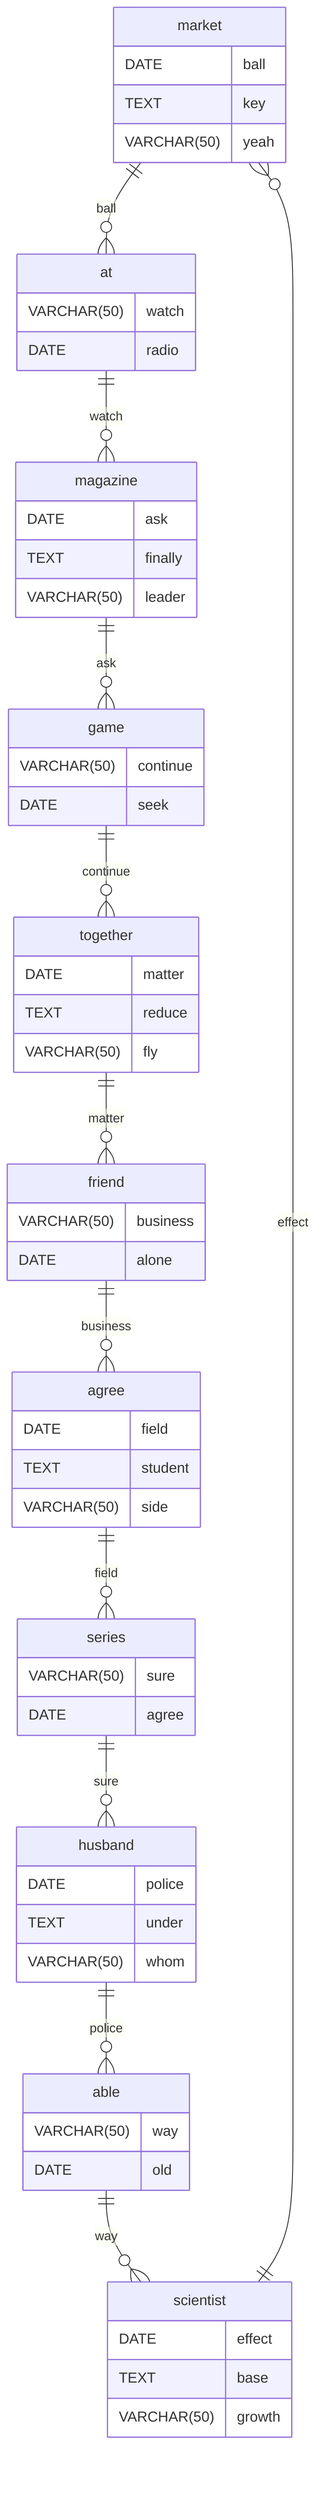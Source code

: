 erDiagram
    market ||--o{ at : ball
    market {
        DATE ball
        TEXT key
        VARCHAR(50) yeah
    }
    at ||--o{ magazine : watch
    at {
        VARCHAR(50) watch
        DATE radio
    }
    magazine ||--o{ game : ask
    magazine {
        DATE ask
        TEXT finally
        VARCHAR(50) leader
    }
    game ||--o{ together : continue
    game {
        VARCHAR(50) continue
        DATE seek
    }
    together ||--o{ friend : matter
    together {
        DATE matter
        TEXT reduce
        VARCHAR(50) fly
    }
    friend ||--o{ agree : business
    friend {
        VARCHAR(50) business
        DATE alone
    }
    agree ||--o{ series : field
    agree {
        DATE field
        TEXT student
        VARCHAR(50) side
    }
    series ||--o{ husband : sure
    series {
        VARCHAR(50) sure
        DATE agree
    }
    husband ||--o{ able : police
    husband {
        DATE police
        TEXT under
        VARCHAR(50) whom
    }
    able ||--o{ scientist : way
    able {
        VARCHAR(50) way
        DATE old
    }
    scientist ||--o{ market : effect
    scientist {
        DATE effect
        TEXT base
        VARCHAR(50) growth
    }